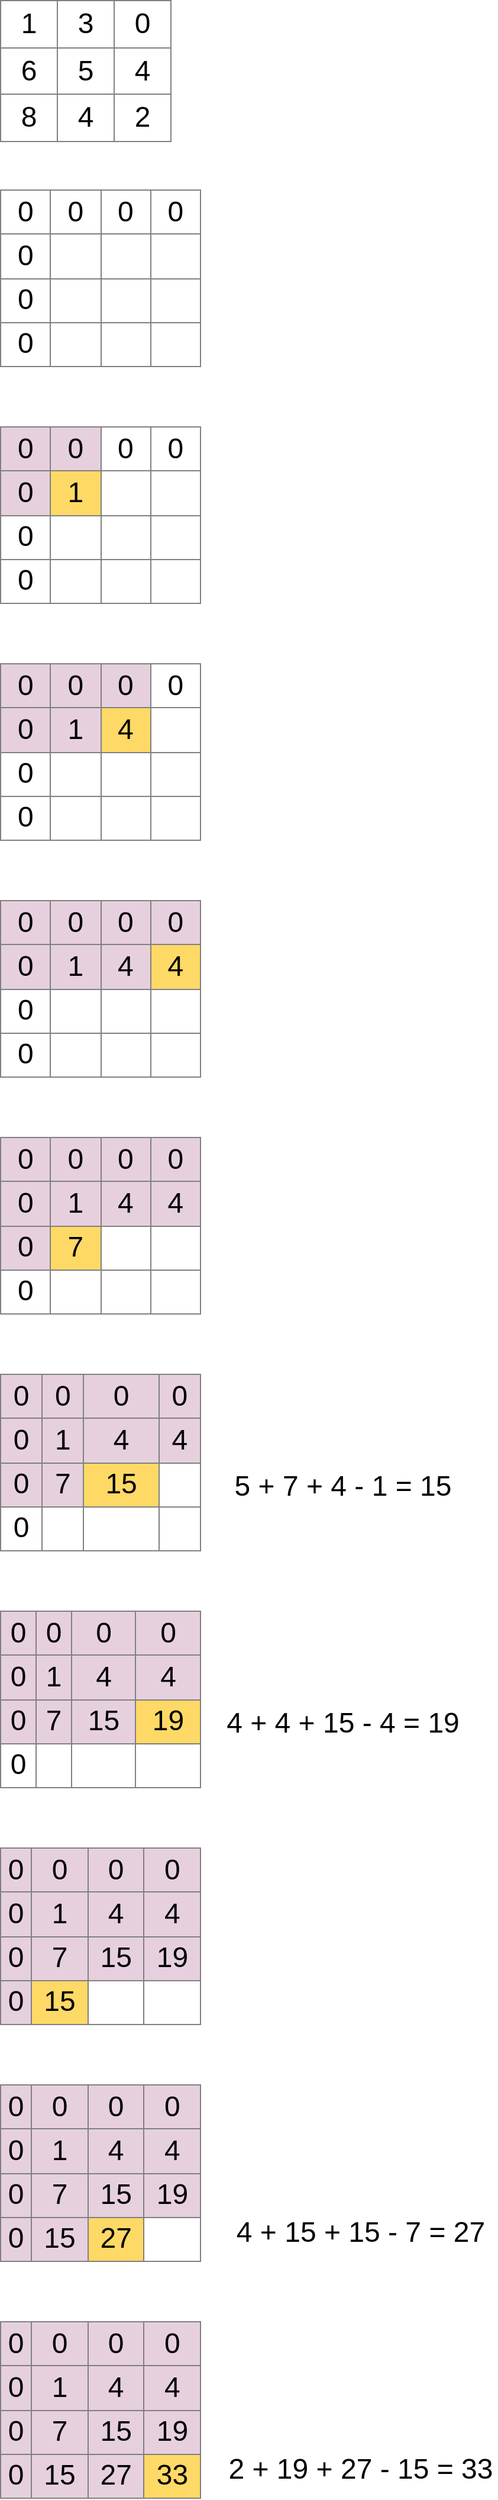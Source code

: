 <mxfile version="12.6.5" type="device"><diagram id="UGh-TFpthN-Amuy4NreV" name="Page-1"><mxGraphModel dx="1106" dy="2052" grid="1" gridSize="10" guides="1" tooltips="1" connect="1" arrows="1" fold="1" page="1" pageScale="1" pageWidth="500" pageHeight="1200" math="0" shadow="0"><root><mxCell id="0"/><mxCell id="1" parent="0"/><mxCell id="4U2YzISipX1vVj6A4TO4-14" value="&lt;table border=&quot;1&quot; width=&quot;100%&quot; style=&quot;width: 100% ; height: 100% ; border-collapse: collapse&quot;&gt;&lt;tbody&gt;&lt;tr&gt;&lt;td&gt;&lt;font&gt;1&lt;/font&gt;&lt;/td&gt;&lt;td&gt;3&lt;/td&gt;&lt;td&gt;0&lt;/td&gt;&lt;/tr&gt;&lt;tr&gt;&lt;td&gt;6&lt;/td&gt;&lt;td&gt;5&lt;/td&gt;&lt;td&gt;4&lt;/td&gt;&lt;/tr&gt;&lt;tr&gt;&lt;td&gt;8&lt;/td&gt;&lt;td&gt;4&lt;/td&gt;&lt;td&gt;2&lt;/td&gt;&lt;/tr&gt;&lt;/tbody&gt;&lt;/table&gt;" style="text;html=1;strokeColor=none;fillColor=none;overflow=fill;fontSize=24;fontColor=#000000;align=center;" parent="1" vertex="1"><mxGeometry x="40" y="-1160" width="145" height="120" as="geometry"/></mxCell><mxCell id="U2FRmC-LCEFPpal_3440-3" value="&lt;table border=&quot;1&quot; width=&quot;100%&quot; style=&quot;width: 100% ; height: 100% ; border-collapse: collapse&quot;&gt;&lt;tbody&gt;&lt;tr&gt;&lt;td&gt;0&lt;/td&gt;&lt;td&gt;0&lt;/td&gt;&lt;td&gt;0&lt;/td&gt;&lt;td&gt;0&lt;/td&gt;&lt;/tr&gt;&lt;tr&gt;&lt;td&gt;0&lt;/td&gt;&lt;td&gt;&lt;br&gt;&lt;/td&gt;&lt;td&gt;&lt;br&gt;&lt;/td&gt;&lt;td&gt;&lt;br&gt;&lt;/td&gt;&lt;/tr&gt;&lt;tr&gt;&lt;td&gt;0&lt;/td&gt;&lt;td&gt;&lt;br&gt;&lt;/td&gt;&lt;td&gt;&lt;br&gt;&lt;/td&gt;&lt;td&gt;&lt;br&gt;&lt;/td&gt;&lt;/tr&gt;&lt;tr&gt;&lt;td&gt;0&lt;/td&gt;&lt;td&gt;&lt;br&gt;&lt;/td&gt;&lt;td&gt;&lt;br&gt;&lt;/td&gt;&lt;td&gt;&lt;br&gt;&lt;/td&gt;&lt;/tr&gt;&lt;/tbody&gt;&lt;/table&gt;" style="text;html=1;strokeColor=none;fillColor=none;overflow=fill;fontSize=24;fontColor=#000000;align=center;" parent="1" vertex="1"><mxGeometry x="40" y="-1000" width="170" height="150" as="geometry"/></mxCell><mxCell id="U2FRmC-LCEFPpal_3440-4" value="&lt;table border=&quot;1&quot; width=&quot;100%&quot; style=&quot;width: 100% ; height: 100% ; border-collapse: collapse&quot;&gt;&lt;tbody&gt;&lt;tr&gt;&lt;td style=&quot;background-color: rgb(230 , 208 , 222)&quot;&gt;0&lt;/td&gt;&lt;td style=&quot;background-color: rgb(230 , 208 , 222)&quot;&gt;0&lt;/td&gt;&lt;td&gt;0&lt;/td&gt;&lt;td&gt;0&lt;/td&gt;&lt;/tr&gt;&lt;tr&gt;&lt;td style=&quot;background-color: rgb(230 , 208 , 222)&quot;&gt;0&lt;/td&gt;&lt;td style=&quot;background-color: rgb(255 , 217 , 102)&quot;&gt;&lt;font&gt;1&lt;/font&gt;&lt;/td&gt;&lt;td&gt;&lt;br&gt;&lt;/td&gt;&lt;td&gt;&lt;br&gt;&lt;/td&gt;&lt;/tr&gt;&lt;tr&gt;&lt;td&gt;0&lt;/td&gt;&lt;td&gt;&lt;br&gt;&lt;/td&gt;&lt;td&gt;&lt;br&gt;&lt;/td&gt;&lt;td&gt;&lt;br&gt;&lt;/td&gt;&lt;/tr&gt;&lt;tr&gt;&lt;td&gt;0&lt;/td&gt;&lt;td&gt;&lt;br&gt;&lt;/td&gt;&lt;td&gt;&lt;br&gt;&lt;/td&gt;&lt;td&gt;&lt;br&gt;&lt;/td&gt;&lt;/tr&gt;&lt;/tbody&gt;&lt;/table&gt;" style="text;html=1;strokeColor=none;fillColor=none;overflow=fill;fontSize=24;fontColor=#000000;align=center;" parent="1" vertex="1"><mxGeometry x="40" y="-800" width="170" height="150" as="geometry"/></mxCell><mxCell id="U2FRmC-LCEFPpal_3440-5" value="&lt;table border=&quot;1&quot; width=&quot;100%&quot; style=&quot;width: 100% ; height: 100% ; border-collapse: collapse&quot;&gt;&lt;tbody&gt;&lt;tr&gt;&lt;td style=&quot;background-color: rgb(230 , 208 , 222)&quot;&gt;0&lt;/td&gt;&lt;td style=&quot;background-color: rgb(230 , 208 , 222)&quot;&gt;0&lt;/td&gt;&lt;td style=&quot;background-color: rgb(230 , 208 , 222)&quot;&gt;0&lt;/td&gt;&lt;td&gt;0&lt;/td&gt;&lt;/tr&gt;&lt;tr&gt;&lt;td style=&quot;background-color: rgb(230 , 208 , 222)&quot;&gt;0&lt;/td&gt;&lt;td style=&quot;background-color: rgb(230 , 208 , 222)&quot;&gt;&lt;font&gt;1&lt;/font&gt;&lt;/td&gt;&lt;td style=&quot;background-color: rgb(255 , 217 , 102)&quot;&gt;4&lt;/td&gt;&lt;td&gt;&lt;br&gt;&lt;/td&gt;&lt;/tr&gt;&lt;tr&gt;&lt;td&gt;0&lt;/td&gt;&lt;td&gt;&lt;br&gt;&lt;/td&gt;&lt;td&gt;&lt;br&gt;&lt;/td&gt;&lt;td&gt;&lt;br&gt;&lt;/td&gt;&lt;/tr&gt;&lt;tr&gt;&lt;td&gt;0&lt;/td&gt;&lt;td&gt;&lt;br&gt;&lt;/td&gt;&lt;td&gt;&lt;br&gt;&lt;/td&gt;&lt;td&gt;&lt;br&gt;&lt;/td&gt;&lt;/tr&gt;&lt;/tbody&gt;&lt;/table&gt;" style="text;html=1;strokeColor=none;fillColor=none;overflow=fill;fontSize=24;fontColor=#000000;align=center;" parent="1" vertex="1"><mxGeometry x="40" y="-600" width="170" height="150" as="geometry"/></mxCell><mxCell id="U2FRmC-LCEFPpal_3440-6" value="&lt;table border=&quot;1&quot; width=&quot;100%&quot; style=&quot;width: 100% ; height: 100% ; border-collapse: collapse&quot;&gt;&lt;tbody&gt;&lt;tr&gt;&lt;td style=&quot;background-color: rgb(230 , 208 , 222)&quot;&gt;0&lt;/td&gt;&lt;td style=&quot;background-color: rgb(230 , 208 , 222)&quot;&gt;0&lt;/td&gt;&lt;td style=&quot;background-color: rgb(230 , 208 , 222)&quot;&gt;0&lt;/td&gt;&lt;td style=&quot;background-color: rgb(230 , 208 , 222)&quot;&gt;0&lt;/td&gt;&lt;/tr&gt;&lt;tr&gt;&lt;td style=&quot;background-color: rgb(230 , 208 , 222)&quot;&gt;0&lt;/td&gt;&lt;td style=&quot;background-color: rgb(230 , 208 , 222)&quot;&gt;&lt;font&gt;1&lt;/font&gt;&lt;/td&gt;&lt;td style=&quot;background-color: rgb(230 , 208 , 222)&quot;&gt;4&lt;/td&gt;&lt;td style=&quot;background-color: rgb(255 , 217 , 102)&quot;&gt;4&lt;/td&gt;&lt;/tr&gt;&lt;tr&gt;&lt;td&gt;0&lt;/td&gt;&lt;td&gt;&lt;br&gt;&lt;/td&gt;&lt;td&gt;&lt;br&gt;&lt;/td&gt;&lt;td&gt;&lt;br&gt;&lt;/td&gt;&lt;/tr&gt;&lt;tr&gt;&lt;td&gt;0&lt;/td&gt;&lt;td&gt;&lt;br&gt;&lt;/td&gt;&lt;td&gt;&lt;br&gt;&lt;/td&gt;&lt;td&gt;&lt;br&gt;&lt;/td&gt;&lt;/tr&gt;&lt;/tbody&gt;&lt;/table&gt;" style="text;html=1;strokeColor=none;fillColor=none;overflow=fill;fontSize=24;fontColor=#000000;align=center;" parent="1" vertex="1"><mxGeometry x="40" y="-400" width="170" height="150" as="geometry"/></mxCell><mxCell id="U2FRmC-LCEFPpal_3440-7" value="&lt;table border=&quot;1&quot; width=&quot;100%&quot; style=&quot;width: 100% ; height: 100% ; border-collapse: collapse&quot;&gt;&lt;tbody&gt;&lt;tr&gt;&lt;td style=&quot;background-color: rgb(230 , 208 , 222)&quot;&gt;0&lt;/td&gt;&lt;td style=&quot;background-color: rgb(230 , 208 , 222)&quot;&gt;0&lt;/td&gt;&lt;td style=&quot;background-color: rgb(230 , 208 , 222)&quot;&gt;0&lt;/td&gt;&lt;td style=&quot;background-color: rgb(230 , 208 , 222)&quot;&gt;0&lt;/td&gt;&lt;/tr&gt;&lt;tr&gt;&lt;td style=&quot;background-color: rgb(230 , 208 , 222)&quot;&gt;0&lt;/td&gt;&lt;td style=&quot;background-color: rgb(230 , 208 , 222)&quot;&gt;&lt;font&gt;1&lt;/font&gt;&lt;/td&gt;&lt;td style=&quot;background-color: rgb(230 , 208 , 222)&quot;&gt;4&lt;/td&gt;&lt;td style=&quot;background-color: rgb(230 , 208 , 222)&quot;&gt;4&lt;/td&gt;&lt;/tr&gt;&lt;tr&gt;&lt;td style=&quot;background-color: rgb(230 , 208 , 222)&quot;&gt;0&lt;/td&gt;&lt;td style=&quot;background-color: rgb(255 , 217 , 102)&quot;&gt;7&lt;/td&gt;&lt;td&gt;&lt;br&gt;&lt;/td&gt;&lt;td&gt;&lt;br&gt;&lt;/td&gt;&lt;/tr&gt;&lt;tr&gt;&lt;td&gt;0&lt;/td&gt;&lt;td&gt;&lt;br&gt;&lt;/td&gt;&lt;td&gt;&lt;br&gt;&lt;/td&gt;&lt;td&gt;&lt;br&gt;&lt;/td&gt;&lt;/tr&gt;&lt;/tbody&gt;&lt;/table&gt;" style="text;html=1;strokeColor=none;fillColor=none;overflow=fill;fontSize=24;fontColor=#000000;align=center;" parent="1" vertex="1"><mxGeometry x="40" y="-200" width="170" height="150" as="geometry"/></mxCell><mxCell id="U2FRmC-LCEFPpal_3440-8" value="&lt;table border=&quot;1&quot; width=&quot;100%&quot; style=&quot;width: 100% ; height: 100% ; border-collapse: collapse&quot;&gt;&lt;tbody&gt;&lt;tr&gt;&lt;td style=&quot;background-color: rgb(230 , 208 , 222)&quot;&gt;0&lt;/td&gt;&lt;td style=&quot;background-color: rgb(230 , 208 , 222)&quot;&gt;0&lt;/td&gt;&lt;td style=&quot;background-color: rgb(230 , 208 , 222)&quot;&gt;0&lt;/td&gt;&lt;td style=&quot;background-color: rgb(230 , 208 , 222)&quot;&gt;0&lt;/td&gt;&lt;/tr&gt;&lt;tr&gt;&lt;td style=&quot;background-color: rgb(230 , 208 , 222)&quot;&gt;0&lt;/td&gt;&lt;td style=&quot;background-color: rgb(230 , 208 , 222)&quot;&gt;&lt;font&gt;1&lt;/font&gt;&lt;/td&gt;&lt;td style=&quot;background-color: rgb(230 , 208 , 222)&quot;&gt;4&lt;/td&gt;&lt;td style=&quot;background-color: rgb(230 , 208 , 222)&quot;&gt;4&lt;/td&gt;&lt;/tr&gt;&lt;tr&gt;&lt;td style=&quot;background-color: rgb(230 , 208 , 222)&quot;&gt;0&lt;/td&gt;&lt;td style=&quot;background-color: rgb(230 , 208 , 222)&quot;&gt;7&lt;/td&gt;&lt;td style=&quot;background-color: rgb(255 , 217 , 102)&quot;&gt;15&lt;/td&gt;&lt;td&gt;&lt;br&gt;&lt;/td&gt;&lt;/tr&gt;&lt;tr&gt;&lt;td&gt;0&lt;/td&gt;&lt;td&gt;&lt;br&gt;&lt;/td&gt;&lt;td&gt;&lt;br&gt;&lt;/td&gt;&lt;td&gt;&lt;br&gt;&lt;/td&gt;&lt;/tr&gt;&lt;/tbody&gt;&lt;/table&gt;" style="text;html=1;strokeColor=none;fillColor=none;overflow=fill;fontSize=24;fontColor=#000000;align=center;" parent="1" vertex="1"><mxGeometry x="40" width="170" height="150" as="geometry"/></mxCell><mxCell id="U2FRmC-LCEFPpal_3440-9" value="5 + 7 + 4 - 1 = 15" style="text;html=1;strokeColor=none;fillColor=none;align=center;verticalAlign=middle;whiteSpace=wrap;rounded=0;fontSize=24;" parent="1" vertex="1"><mxGeometry x="230" y="70" width="200" height="50" as="geometry"/></mxCell><mxCell id="U2FRmC-LCEFPpal_3440-10" value="&lt;table border=&quot;1&quot; width=&quot;100%&quot; style=&quot;width: 100% ; height: 100% ; border-collapse: collapse&quot;&gt;&lt;tbody&gt;&lt;tr&gt;&lt;td style=&quot;background-color: rgb(230 , 208 , 222)&quot;&gt;0&lt;/td&gt;&lt;td style=&quot;background-color: rgb(230 , 208 , 222)&quot;&gt;0&lt;/td&gt;&lt;td style=&quot;background-color: rgb(230 , 208 , 222)&quot;&gt;0&lt;/td&gt;&lt;td style=&quot;background-color: rgb(230 , 208 , 222)&quot;&gt;0&lt;/td&gt;&lt;/tr&gt;&lt;tr&gt;&lt;td style=&quot;background-color: rgb(230 , 208 , 222)&quot;&gt;0&lt;/td&gt;&lt;td style=&quot;background-color: rgb(230 , 208 , 222)&quot;&gt;&lt;font&gt;1&lt;/font&gt;&lt;/td&gt;&lt;td style=&quot;background-color: rgb(230 , 208 , 222)&quot;&gt;4&lt;/td&gt;&lt;td style=&quot;background-color: rgb(230 , 208 , 222)&quot;&gt;4&lt;/td&gt;&lt;/tr&gt;&lt;tr&gt;&lt;td style=&quot;background-color: rgb(230 , 208 , 222)&quot;&gt;0&lt;/td&gt;&lt;td style=&quot;background-color: rgb(230 , 208 , 222)&quot;&gt;7&lt;/td&gt;&lt;td style=&quot;background-color: rgb(230 , 208 , 222)&quot;&gt;15&lt;/td&gt;&lt;td style=&quot;background-color: rgb(255 , 217 , 102)&quot;&gt;19&lt;/td&gt;&lt;/tr&gt;&lt;tr&gt;&lt;td&gt;0&lt;/td&gt;&lt;td&gt;&lt;br&gt;&lt;/td&gt;&lt;td&gt;&lt;br&gt;&lt;/td&gt;&lt;td&gt;&lt;br&gt;&lt;/td&gt;&lt;/tr&gt;&lt;/tbody&gt;&lt;/table&gt;" style="text;html=1;strokeColor=none;fillColor=none;overflow=fill;fontSize=24;fontColor=#000000;align=center;" parent="1" vertex="1"><mxGeometry x="40" y="200" width="170" height="150" as="geometry"/></mxCell><mxCell id="U2FRmC-LCEFPpal_3440-11" value="4 + 4 + 15 - 4 = 19" style="text;html=1;strokeColor=none;fillColor=none;align=center;verticalAlign=middle;whiteSpace=wrap;rounded=0;fontSize=24;" parent="1" vertex="1"><mxGeometry x="230" y="270" width="200" height="50" as="geometry"/></mxCell><mxCell id="U2FRmC-LCEFPpal_3440-12" value="&lt;table border=&quot;1&quot; width=&quot;100%&quot; style=&quot;width: 100% ; height: 100% ; border-collapse: collapse&quot;&gt;&lt;tbody&gt;&lt;tr&gt;&lt;td style=&quot;background-color: rgb(230 , 208 , 222)&quot;&gt;0&lt;/td&gt;&lt;td style=&quot;background-color: rgb(230 , 208 , 222)&quot;&gt;0&lt;/td&gt;&lt;td style=&quot;background-color: rgb(230 , 208 , 222)&quot;&gt;0&lt;/td&gt;&lt;td style=&quot;background-color: rgb(230 , 208 , 222)&quot;&gt;0&lt;/td&gt;&lt;/tr&gt;&lt;tr&gt;&lt;td style=&quot;background-color: rgb(230 , 208 , 222)&quot;&gt;0&lt;/td&gt;&lt;td style=&quot;background-color: rgb(230 , 208 , 222)&quot;&gt;&lt;font&gt;1&lt;/font&gt;&lt;/td&gt;&lt;td style=&quot;background-color: rgb(230 , 208 , 222)&quot;&gt;4&lt;/td&gt;&lt;td style=&quot;background-color: rgb(230 , 208 , 222)&quot;&gt;4&lt;/td&gt;&lt;/tr&gt;&lt;tr&gt;&lt;td style=&quot;background-color: rgb(230 , 208 , 222)&quot;&gt;0&lt;/td&gt;&lt;td style=&quot;background-color: rgb(230 , 208 , 222)&quot;&gt;7&lt;/td&gt;&lt;td style=&quot;background-color: rgb(230 , 208 , 222)&quot;&gt;15&lt;/td&gt;&lt;td style=&quot;background-color: rgb(230 , 208 , 222)&quot;&gt;19&lt;/td&gt;&lt;/tr&gt;&lt;tr&gt;&lt;td style=&quot;background-color: rgb(230 , 208 , 222)&quot;&gt;0&lt;/td&gt;&lt;td style=&quot;background-color: rgb(255 , 217 , 102)&quot;&gt;15&lt;/td&gt;&lt;td&gt;&lt;br&gt;&lt;/td&gt;&lt;td&gt;&lt;br&gt;&lt;/td&gt;&lt;/tr&gt;&lt;/tbody&gt;&lt;/table&gt;" style="text;html=1;strokeColor=none;fillColor=none;overflow=fill;fontSize=24;fontColor=#000000;align=center;" parent="1" vertex="1"><mxGeometry x="40" y="400" width="170" height="150" as="geometry"/></mxCell><mxCell id="U2FRmC-LCEFPpal_3440-14" value="&lt;table border=&quot;1&quot; width=&quot;100%&quot; style=&quot;width: 100% ; height: 100% ; border-collapse: collapse&quot;&gt;&lt;tbody&gt;&lt;tr&gt;&lt;td style=&quot;background-color: rgb(230 , 208 , 222)&quot;&gt;0&lt;/td&gt;&lt;td style=&quot;background-color: rgb(230 , 208 , 222)&quot;&gt;0&lt;/td&gt;&lt;td style=&quot;background-color: rgb(230 , 208 , 222)&quot;&gt;0&lt;/td&gt;&lt;td style=&quot;background-color: rgb(230 , 208 , 222)&quot;&gt;0&lt;/td&gt;&lt;/tr&gt;&lt;tr&gt;&lt;td style=&quot;background-color: rgb(230 , 208 , 222)&quot;&gt;0&lt;/td&gt;&lt;td style=&quot;background-color: rgb(230 , 208 , 222)&quot;&gt;&lt;font&gt;1&lt;/font&gt;&lt;/td&gt;&lt;td style=&quot;background-color: rgb(230 , 208 , 222)&quot;&gt;4&lt;/td&gt;&lt;td style=&quot;background-color: rgb(230 , 208 , 222)&quot;&gt;4&lt;/td&gt;&lt;/tr&gt;&lt;tr&gt;&lt;td style=&quot;background-color: rgb(230 , 208 , 222)&quot;&gt;0&lt;/td&gt;&lt;td style=&quot;background-color: rgb(230 , 208 , 222)&quot;&gt;7&lt;/td&gt;&lt;td style=&quot;background-color: rgb(230 , 208 , 222)&quot;&gt;15&lt;/td&gt;&lt;td style=&quot;background-color: rgb(230 , 208 , 222)&quot;&gt;19&lt;/td&gt;&lt;/tr&gt;&lt;tr&gt;&lt;td style=&quot;background-color: rgb(230 , 208 , 222)&quot;&gt;0&lt;/td&gt;&lt;td style=&quot;background-color: rgb(230 , 208 , 222)&quot;&gt;15&lt;/td&gt;&lt;td style=&quot;background-color: rgb(255 , 217 , 102)&quot;&gt;27&lt;/td&gt;&lt;td&gt;&lt;br&gt;&lt;/td&gt;&lt;/tr&gt;&lt;/tbody&gt;&lt;/table&gt;" style="text;html=1;strokeColor=none;fillColor=none;overflow=fill;fontSize=24;fontColor=#000000;align=center;" parent="1" vertex="1"><mxGeometry x="40" y="600" width="170" height="150" as="geometry"/></mxCell><mxCell id="U2FRmC-LCEFPpal_3440-15" value="4 + 15 + 15 - 7 = 27" style="text;html=1;strokeColor=none;fillColor=none;align=center;verticalAlign=middle;whiteSpace=wrap;rounded=0;fontSize=24;" parent="1" vertex="1"><mxGeometry x="230" y="700" width="230" height="50" as="geometry"/></mxCell><mxCell id="U2FRmC-LCEFPpal_3440-16" value="&lt;table border=&quot;1&quot; width=&quot;100%&quot; style=&quot;width: 100% ; height: 100% ; border-collapse: collapse&quot;&gt;&lt;tbody&gt;&lt;tr&gt;&lt;td style=&quot;background-color: rgb(230 , 208 , 222)&quot;&gt;0&lt;/td&gt;&lt;td style=&quot;background-color: rgb(230 , 208 , 222)&quot;&gt;0&lt;/td&gt;&lt;td style=&quot;background-color: rgb(230 , 208 , 222)&quot;&gt;0&lt;/td&gt;&lt;td style=&quot;background-color: rgb(230 , 208 , 222)&quot;&gt;0&lt;/td&gt;&lt;/tr&gt;&lt;tr&gt;&lt;td style=&quot;background-color: rgb(230 , 208 , 222)&quot;&gt;0&lt;/td&gt;&lt;td style=&quot;background-color: rgb(230 , 208 , 222)&quot;&gt;&lt;font&gt;1&lt;/font&gt;&lt;/td&gt;&lt;td style=&quot;background-color: rgb(230 , 208 , 222)&quot;&gt;4&lt;/td&gt;&lt;td style=&quot;background-color: rgb(230 , 208 , 222)&quot;&gt;4&lt;/td&gt;&lt;/tr&gt;&lt;tr&gt;&lt;td style=&quot;background-color: rgb(230 , 208 , 222)&quot;&gt;0&lt;/td&gt;&lt;td style=&quot;background-color: rgb(230 , 208 , 222)&quot;&gt;7&lt;/td&gt;&lt;td style=&quot;background-color: rgb(230 , 208 , 222)&quot;&gt;15&lt;/td&gt;&lt;td style=&quot;background-color: rgb(230 , 208 , 222)&quot;&gt;19&lt;/td&gt;&lt;/tr&gt;&lt;tr&gt;&lt;td style=&quot;background-color: rgb(230 , 208 , 222)&quot;&gt;0&lt;/td&gt;&lt;td style=&quot;background-color: rgb(230 , 208 , 222)&quot;&gt;15&lt;/td&gt;&lt;td style=&quot;background-color: rgb(230 , 208 , 222)&quot;&gt;27&lt;/td&gt;&lt;td style=&quot;background-color: rgb(255 , 217 , 102)&quot;&gt;33&lt;/td&gt;&lt;/tr&gt;&lt;/tbody&gt;&lt;/table&gt;" style="text;html=1;strokeColor=none;fillColor=none;overflow=fill;fontSize=24;fontColor=#000000;align=center;" parent="1" vertex="1"><mxGeometry x="40" y="800" width="170" height="150" as="geometry"/></mxCell><mxCell id="U2FRmC-LCEFPpal_3440-17" value="2 + 19 + 27 - 15 = 33" style="text;html=1;strokeColor=none;fillColor=none;align=center;verticalAlign=middle;whiteSpace=wrap;rounded=0;fontSize=24;" parent="1" vertex="1"><mxGeometry x="230" y="900" width="230" height="50" as="geometry"/></mxCell></root></mxGraphModel></diagram></mxfile>